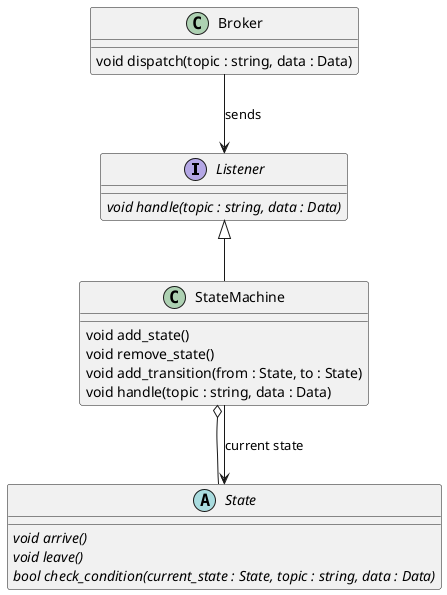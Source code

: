 @startuml

Listener<|--StateMachine

StateMachine o-- State

StateMachine --> State : current state

Broker --> Listener : sends

class Broker {
    void dispatch(topic : string, data : Data)
}

interface Listener {
    {abstract} void handle(topic : string, data : Data)
}

class StateMachine {
    void add_state()
    void remove_state()
    void add_transition(from : State, to : State)
    void handle(topic : string, data : Data)
}

abstract class State {
    {abstract} void arrive()
    {abstract} void leave()
    {abstract} bool check_condition(current_state : State, topic : string, data : Data)
}


@enduml